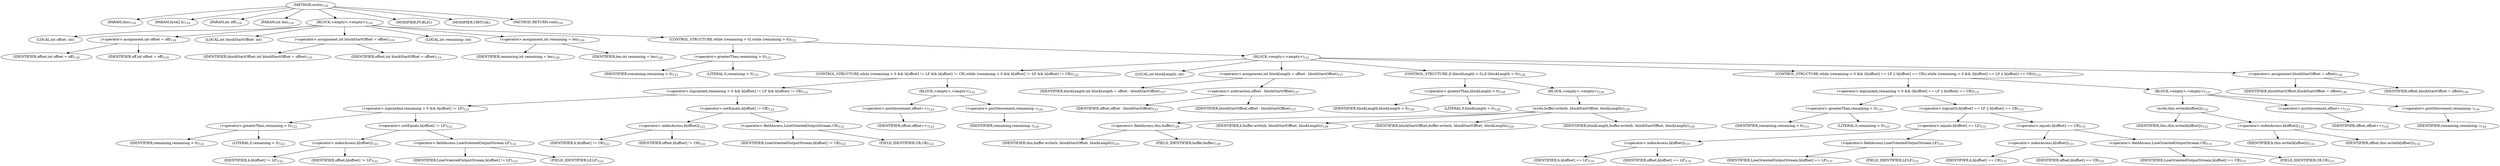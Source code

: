 digraph "write" {  
"139" [label = <(METHOD,write)<SUB>116</SUB>> ]
"12" [label = <(PARAM,this)<SUB>116</SUB>> ]
"140" [label = <(PARAM,byte[] b)<SUB>116</SUB>> ]
"141" [label = <(PARAM,int off)<SUB>116</SUB>> ]
"142" [label = <(PARAM,int len)<SUB>116</SUB>> ]
"143" [label = <(BLOCK,&lt;empty&gt;,&lt;empty&gt;)<SUB>116</SUB>> ]
"144" [label = <(LOCAL,int offset: int)> ]
"145" [label = <(&lt;operator&gt;.assignment,int offset = off)<SUB>118</SUB>> ]
"146" [label = <(IDENTIFIER,offset,int offset = off)<SUB>118</SUB>> ]
"147" [label = <(IDENTIFIER,off,int offset = off)<SUB>118</SUB>> ]
"148" [label = <(LOCAL,int blockStartOffset: int)> ]
"149" [label = <(&lt;operator&gt;.assignment,int blockStartOffset = offset)<SUB>119</SUB>> ]
"150" [label = <(IDENTIFIER,blockStartOffset,int blockStartOffset = offset)<SUB>119</SUB>> ]
"151" [label = <(IDENTIFIER,offset,int blockStartOffset = offset)<SUB>119</SUB>> ]
"152" [label = <(LOCAL,int remaining: int)> ]
"153" [label = <(&lt;operator&gt;.assignment,int remaining = len)<SUB>120</SUB>> ]
"154" [label = <(IDENTIFIER,remaining,int remaining = len)<SUB>120</SUB>> ]
"155" [label = <(IDENTIFIER,len,int remaining = len)<SUB>120</SUB>> ]
"156" [label = <(CONTROL_STRUCTURE,while (remaining &gt; 0),while (remaining &gt; 0))<SUB>121</SUB>> ]
"157" [label = <(&lt;operator&gt;.greaterThan,remaining &gt; 0)<SUB>121</SUB>> ]
"158" [label = <(IDENTIFIER,remaining,remaining &gt; 0)<SUB>121</SUB>> ]
"159" [label = <(LITERAL,0,remaining &gt; 0)<SUB>121</SUB>> ]
"160" [label = <(BLOCK,&lt;empty&gt;,&lt;empty&gt;)<SUB>121</SUB>> ]
"161" [label = <(CONTROL_STRUCTURE,while (remaining &gt; 0 &amp;&amp; b[offset] != LF &amp;&amp; b[offset] != CR),while (remaining &gt; 0 &amp;&amp; b[offset] != LF &amp;&amp; b[offset] != CR))<SUB>122</SUB>> ]
"162" [label = <(&lt;operator&gt;.logicalAnd,remaining &gt; 0 &amp;&amp; b[offset] != LF &amp;&amp; b[offset] != CR)<SUB>122</SUB>> ]
"163" [label = <(&lt;operator&gt;.logicalAnd,remaining &gt; 0 &amp;&amp; b[offset] != LF)<SUB>122</SUB>> ]
"164" [label = <(&lt;operator&gt;.greaterThan,remaining &gt; 0)<SUB>122</SUB>> ]
"165" [label = <(IDENTIFIER,remaining,remaining &gt; 0)<SUB>122</SUB>> ]
"166" [label = <(LITERAL,0,remaining &gt; 0)<SUB>122</SUB>> ]
"167" [label = <(&lt;operator&gt;.notEquals,b[offset] != LF)<SUB>122</SUB>> ]
"168" [label = <(&lt;operator&gt;.indexAccess,b[offset])<SUB>122</SUB>> ]
"169" [label = <(IDENTIFIER,b,b[offset] != LF)<SUB>122</SUB>> ]
"170" [label = <(IDENTIFIER,offset,b[offset] != LF)<SUB>122</SUB>> ]
"171" [label = <(&lt;operator&gt;.fieldAccess,LineOrientedOutputStream.LF)<SUB>122</SUB>> ]
"172" [label = <(IDENTIFIER,LineOrientedOutputStream,b[offset] != LF)<SUB>122</SUB>> ]
"173" [label = <(FIELD_IDENTIFIER,LF,LF)<SUB>122</SUB>> ]
"174" [label = <(&lt;operator&gt;.notEquals,b[offset] != CR)<SUB>122</SUB>> ]
"175" [label = <(&lt;operator&gt;.indexAccess,b[offset])<SUB>122</SUB>> ]
"176" [label = <(IDENTIFIER,b,b[offset] != CR)<SUB>122</SUB>> ]
"177" [label = <(IDENTIFIER,offset,b[offset] != CR)<SUB>122</SUB>> ]
"178" [label = <(&lt;operator&gt;.fieldAccess,LineOrientedOutputStream.CR)<SUB>122</SUB>> ]
"179" [label = <(IDENTIFIER,LineOrientedOutputStream,b[offset] != CR)<SUB>122</SUB>> ]
"180" [label = <(FIELD_IDENTIFIER,CR,CR)<SUB>122</SUB>> ]
"181" [label = <(BLOCK,&lt;empty&gt;,&lt;empty&gt;)<SUB>122</SUB>> ]
"182" [label = <(&lt;operator&gt;.postIncrement,offset++)<SUB>123</SUB>> ]
"183" [label = <(IDENTIFIER,offset,offset++)<SUB>123</SUB>> ]
"184" [label = <(&lt;operator&gt;.postDecrement,remaining--)<SUB>124</SUB>> ]
"185" [label = <(IDENTIFIER,remaining,remaining--)<SUB>124</SUB>> ]
"186" [label = <(LOCAL,int blockLength: int)> ]
"187" [label = <(&lt;operator&gt;.assignment,int blockLength = offset - blockStartOffset)<SUB>127</SUB>> ]
"188" [label = <(IDENTIFIER,blockLength,int blockLength = offset - blockStartOffset)<SUB>127</SUB>> ]
"189" [label = <(&lt;operator&gt;.subtraction,offset - blockStartOffset)<SUB>127</SUB>> ]
"190" [label = <(IDENTIFIER,offset,offset - blockStartOffset)<SUB>127</SUB>> ]
"191" [label = <(IDENTIFIER,blockStartOffset,offset - blockStartOffset)<SUB>127</SUB>> ]
"192" [label = <(CONTROL_STRUCTURE,if (blockLength &gt; 0),if (blockLength &gt; 0))<SUB>128</SUB>> ]
"193" [label = <(&lt;operator&gt;.greaterThan,blockLength &gt; 0)<SUB>128</SUB>> ]
"194" [label = <(IDENTIFIER,blockLength,blockLength &gt; 0)<SUB>128</SUB>> ]
"195" [label = <(LITERAL,0,blockLength &gt; 0)<SUB>128</SUB>> ]
"196" [label = <(BLOCK,&lt;empty&gt;,&lt;empty&gt;)<SUB>128</SUB>> ]
"197" [label = <(write,buffer.write(b, blockStartOffset, blockLength))<SUB>129</SUB>> ]
"198" [label = <(&lt;operator&gt;.fieldAccess,this.buffer)<SUB>129</SUB>> ]
"199" [label = <(IDENTIFIER,this,buffer.write(b, blockStartOffset, blockLength))<SUB>129</SUB>> ]
"200" [label = <(FIELD_IDENTIFIER,buffer,buffer)<SUB>129</SUB>> ]
"201" [label = <(IDENTIFIER,b,buffer.write(b, blockStartOffset, blockLength))<SUB>129</SUB>> ]
"202" [label = <(IDENTIFIER,blockStartOffset,buffer.write(b, blockStartOffset, blockLength))<SUB>129</SUB>> ]
"203" [label = <(IDENTIFIER,blockLength,buffer.write(b, blockStartOffset, blockLength))<SUB>129</SUB>> ]
"204" [label = <(CONTROL_STRUCTURE,while (remaining &gt; 0 &amp;&amp; (b[offset] == LF || b[offset] == CR)),while (remaining &gt; 0 &amp;&amp; (b[offset] == LF || b[offset] == CR)))<SUB>131</SUB>> ]
"205" [label = <(&lt;operator&gt;.logicalAnd,remaining &gt; 0 &amp;&amp; (b[offset] == LF || b[offset] == CR))<SUB>131</SUB>> ]
"206" [label = <(&lt;operator&gt;.greaterThan,remaining &gt; 0)<SUB>131</SUB>> ]
"207" [label = <(IDENTIFIER,remaining,remaining &gt; 0)<SUB>131</SUB>> ]
"208" [label = <(LITERAL,0,remaining &gt; 0)<SUB>131</SUB>> ]
"209" [label = <(&lt;operator&gt;.logicalOr,b[offset] == LF || b[offset] == CR)<SUB>131</SUB>> ]
"210" [label = <(&lt;operator&gt;.equals,b[offset] == LF)<SUB>131</SUB>> ]
"211" [label = <(&lt;operator&gt;.indexAccess,b[offset])<SUB>131</SUB>> ]
"212" [label = <(IDENTIFIER,b,b[offset] == LF)<SUB>131</SUB>> ]
"213" [label = <(IDENTIFIER,offset,b[offset] == LF)<SUB>131</SUB>> ]
"214" [label = <(&lt;operator&gt;.fieldAccess,LineOrientedOutputStream.LF)<SUB>131</SUB>> ]
"215" [label = <(IDENTIFIER,LineOrientedOutputStream,b[offset] == LF)<SUB>131</SUB>> ]
"216" [label = <(FIELD_IDENTIFIER,LF,LF)<SUB>131</SUB>> ]
"217" [label = <(&lt;operator&gt;.equals,b[offset] == CR)<SUB>131</SUB>> ]
"218" [label = <(&lt;operator&gt;.indexAccess,b[offset])<SUB>131</SUB>> ]
"219" [label = <(IDENTIFIER,b,b[offset] == CR)<SUB>131</SUB>> ]
"220" [label = <(IDENTIFIER,offset,b[offset] == CR)<SUB>131</SUB>> ]
"221" [label = <(&lt;operator&gt;.fieldAccess,LineOrientedOutputStream.CR)<SUB>131</SUB>> ]
"222" [label = <(IDENTIFIER,LineOrientedOutputStream,b[offset] == CR)<SUB>131</SUB>> ]
"223" [label = <(FIELD_IDENTIFIER,CR,CR)<SUB>131</SUB>> ]
"224" [label = <(BLOCK,&lt;empty&gt;,&lt;empty&gt;)<SUB>131</SUB>> ]
"225" [label = <(write,this.write(b[offset]))<SUB>132</SUB>> ]
"11" [label = <(IDENTIFIER,this,this.write(b[offset]))<SUB>132</SUB>> ]
"226" [label = <(&lt;operator&gt;.indexAccess,b[offset])<SUB>132</SUB>> ]
"227" [label = <(IDENTIFIER,b,this.write(b[offset]))<SUB>132</SUB>> ]
"228" [label = <(IDENTIFIER,offset,this.write(b[offset]))<SUB>132</SUB>> ]
"229" [label = <(&lt;operator&gt;.postIncrement,offset++)<SUB>133</SUB>> ]
"230" [label = <(IDENTIFIER,offset,offset++)<SUB>133</SUB>> ]
"231" [label = <(&lt;operator&gt;.postDecrement,remaining--)<SUB>134</SUB>> ]
"232" [label = <(IDENTIFIER,remaining,remaining--)<SUB>134</SUB>> ]
"233" [label = <(&lt;operator&gt;.assignment,blockStartOffset = offset)<SUB>136</SUB>> ]
"234" [label = <(IDENTIFIER,blockStartOffset,blockStartOffset = offset)<SUB>136</SUB>> ]
"235" [label = <(IDENTIFIER,offset,blockStartOffset = offset)<SUB>136</SUB>> ]
"236" [label = <(MODIFIER,PUBLIC)> ]
"237" [label = <(MODIFIER,VIRTUAL)> ]
"238" [label = <(METHOD_RETURN,void)<SUB>116</SUB>> ]
  "139" -> "12" 
  "139" -> "140" 
  "139" -> "141" 
  "139" -> "142" 
  "139" -> "143" 
  "139" -> "236" 
  "139" -> "237" 
  "139" -> "238" 
  "143" -> "144" 
  "143" -> "145" 
  "143" -> "148" 
  "143" -> "149" 
  "143" -> "152" 
  "143" -> "153" 
  "143" -> "156" 
  "145" -> "146" 
  "145" -> "147" 
  "149" -> "150" 
  "149" -> "151" 
  "153" -> "154" 
  "153" -> "155" 
  "156" -> "157" 
  "156" -> "160" 
  "157" -> "158" 
  "157" -> "159" 
  "160" -> "161" 
  "160" -> "186" 
  "160" -> "187" 
  "160" -> "192" 
  "160" -> "204" 
  "160" -> "233" 
  "161" -> "162" 
  "161" -> "181" 
  "162" -> "163" 
  "162" -> "174" 
  "163" -> "164" 
  "163" -> "167" 
  "164" -> "165" 
  "164" -> "166" 
  "167" -> "168" 
  "167" -> "171" 
  "168" -> "169" 
  "168" -> "170" 
  "171" -> "172" 
  "171" -> "173" 
  "174" -> "175" 
  "174" -> "178" 
  "175" -> "176" 
  "175" -> "177" 
  "178" -> "179" 
  "178" -> "180" 
  "181" -> "182" 
  "181" -> "184" 
  "182" -> "183" 
  "184" -> "185" 
  "187" -> "188" 
  "187" -> "189" 
  "189" -> "190" 
  "189" -> "191" 
  "192" -> "193" 
  "192" -> "196" 
  "193" -> "194" 
  "193" -> "195" 
  "196" -> "197" 
  "197" -> "198" 
  "197" -> "201" 
  "197" -> "202" 
  "197" -> "203" 
  "198" -> "199" 
  "198" -> "200" 
  "204" -> "205" 
  "204" -> "224" 
  "205" -> "206" 
  "205" -> "209" 
  "206" -> "207" 
  "206" -> "208" 
  "209" -> "210" 
  "209" -> "217" 
  "210" -> "211" 
  "210" -> "214" 
  "211" -> "212" 
  "211" -> "213" 
  "214" -> "215" 
  "214" -> "216" 
  "217" -> "218" 
  "217" -> "221" 
  "218" -> "219" 
  "218" -> "220" 
  "221" -> "222" 
  "221" -> "223" 
  "224" -> "225" 
  "224" -> "229" 
  "224" -> "231" 
  "225" -> "11" 
  "225" -> "226" 
  "226" -> "227" 
  "226" -> "228" 
  "229" -> "230" 
  "231" -> "232" 
  "233" -> "234" 
  "233" -> "235" 
}
